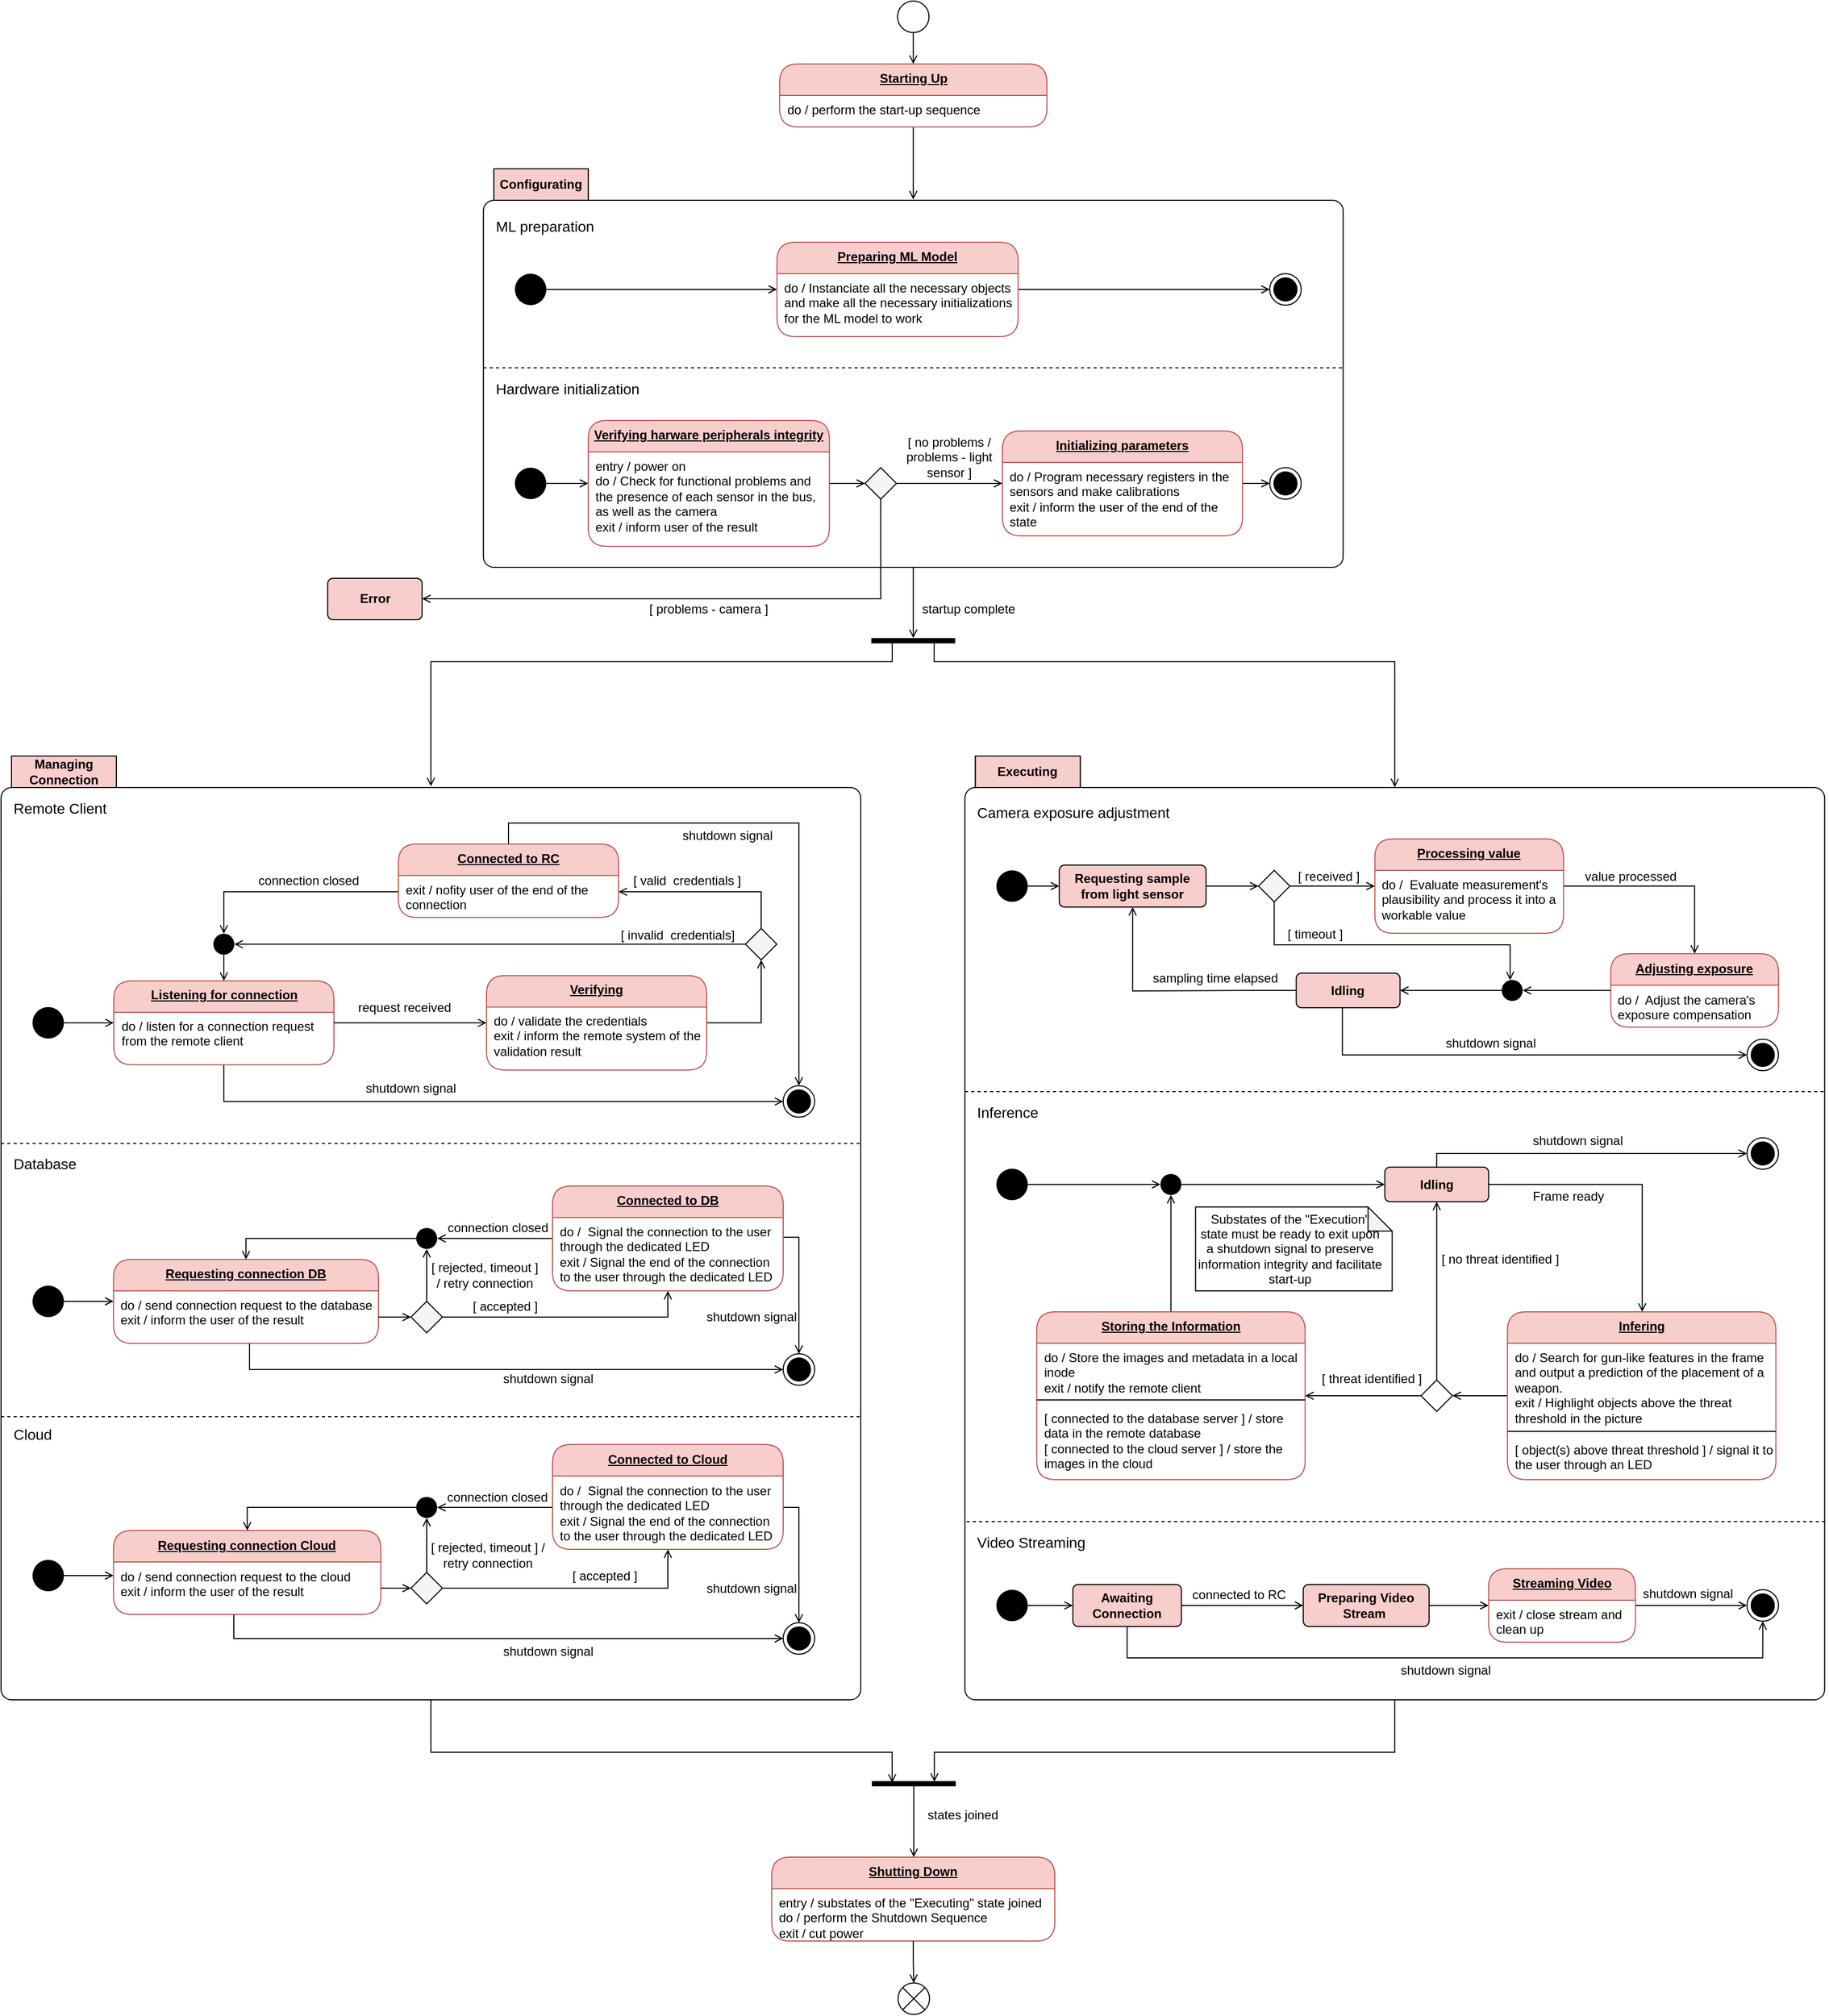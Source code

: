 <mxfile version="13.9.9" type="device" pages="2"><diagram name="Page-1" id="58cdce13-f638-feb5-8d6f-7d28b1aa9fa0"><mxGraphModel dx="5068" dy="2574" grid="1" gridSize="10" guides="1" tooltips="1" connect="1" arrows="1" fold="1" page="1" pageScale="1" pageWidth="1100" pageHeight="850" background="#ffffff" math="0" shadow="0"><root><mxCell id="0"/><mxCell id="1" parent="0"/><mxCell id="DucADYcGJqAcF8VRF9Ns-24" value="&lt;span style=&quot;font-weight: 700&quot;&gt;Configuration&lt;/span&gt;" style="shape=folder;align=center;verticalAlign=middle;fontStyle=0;tabWidth=100;tabHeight=30;tabPosition=left;html=1;boundedLbl=1;labelInHeader=1;rounded=1;absoluteArcSize=1;arcSize=10;" parent="1" vertex="1"><mxGeometry x="-229.92" y="150" width="820" height="380" as="geometry"/></mxCell><mxCell id="fV2IdBADCiUxupxXAajR-170" style="edgeStyle=orthogonalEdgeStyle;rounded=0;orthogonalLoop=1;jettySize=auto;html=1;endArrow=open;endFill=0;" edge="1" parent="1" source="DucADYcGJqAcF8VRF9Ns-26" target="fV2IdBADCiUxupxXAajR-7"><mxGeometry relative="1" as="geometry"/></mxCell><mxCell id="DucADYcGJqAcF8VRF9Ns-26" value="" style="ellipse;fillColor=#ffffff;strokeColor=#000000;align=left;" parent="1" vertex="1"><mxGeometry x="165.08" y="-10" width="30" height="30" as="geometry"/></mxCell><mxCell id="DucADYcGJqAcF8VRF9Ns-31" value="" style="ellipse;fillColor=#000000;strokeColor=none;align=left;" parent="1" vertex="1"><mxGeometry x="-199.92" y="435" width="30" height="30" as="geometry"/></mxCell><mxCell id="DucADYcGJqAcF8VRF9Ns-62" style="edgeStyle=orthogonalEdgeStyle;rounded=0;orthogonalLoop=1;jettySize=auto;html=1;startArrow=none;startFill=0;endArrow=open;endFill=0;" parent="1" source="DucADYcGJqAcF8VRF9Ns-34" target="DucADYcGJqAcF8VRF9Ns-65" edge="1"><mxGeometry relative="1" as="geometry"><mxPoint x="140.08" y="450" as="targetPoint"/></mxGeometry></mxCell><mxCell id="DucADYcGJqAcF8VRF9Ns-74" style="edgeStyle=orthogonalEdgeStyle;rounded=0;orthogonalLoop=1;jettySize=auto;html=1;entryX=1;entryY=0.5;entryDx=0;entryDy=0;startArrow=open;startFill=0;endArrow=none;endFill=0;" parent="1" source="DucADYcGJqAcF8VRF9Ns-34" target="DucADYcGJqAcF8VRF9Ns-31" edge="1"><mxGeometry relative="1" as="geometry"/></mxCell><mxCell id="DucADYcGJqAcF8VRF9Ns-34" value="Verifying harware peripherals integrity" style="swimlane;fontStyle=5;align=center;verticalAlign=top;childLayout=stackLayout;horizontal=1;startSize=30;horizontalStack=0;resizeParent=1;resizeParentMax=0;resizeLast=0;collapsible=0;marginBottom=0;html=1;rounded=1;absoluteArcSize=1;arcSize=35;whiteSpace=wrap;strokeColor=#b85450;fillColor=#f8cecc;" parent="1" vertex="1"><mxGeometry x="-129.92" y="390" width="230" height="120" as="geometry"/></mxCell><mxCell id="DucADYcGJqAcF8VRF9Ns-36" value="entry / power on&#10;do / Check for functional problems and the presence of each sensor in the bus, as well as the camera&#10;exit / inform user of the result" style="fillColor=none;strokeColor=none;align=left;verticalAlign=top;spacingLeft=5;whiteSpace=wrap;" parent="DucADYcGJqAcF8VRF9Ns-34" vertex="1"><mxGeometry y="30" width="230" height="90" as="geometry"/></mxCell><mxCell id="DucADYcGJqAcF8VRF9Ns-73" style="edgeStyle=orthogonalEdgeStyle;rounded=0;orthogonalLoop=1;jettySize=auto;html=1;entryX=0;entryY=0.5;entryDx=0;entryDy=0;startArrow=none;startFill=0;endArrow=open;endFill=0;" parent="1" source="DucADYcGJqAcF8VRF9Ns-57" target="DucADYcGJqAcF8VRF9Ns-72" edge="1"><mxGeometry relative="1" as="geometry"/></mxCell><mxCell id="DucADYcGJqAcF8VRF9Ns-57" value="Initializing parameters" style="swimlane;fontStyle=5;align=center;verticalAlign=top;childLayout=stackLayout;horizontal=1;startSize=30;horizontalStack=0;resizeParent=1;resizeParentMax=0;resizeLast=0;collapsible=0;marginBottom=0;html=1;rounded=1;absoluteArcSize=1;arcSize=35;whiteSpace=wrap;strokeColor=#b85450;fillColor=#f8cecc;" parent="1" vertex="1"><mxGeometry x="265.08" y="400" width="229" height="100" as="geometry"/></mxCell><mxCell id="DucADYcGJqAcF8VRF9Ns-58" value="do / Program necessary registers in the sensors and make calibrations&#10;exit / inform the user of the end of the state" style="fillColor=none;strokeColor=none;align=left;verticalAlign=top;spacingLeft=5;whiteSpace=wrap;" parent="DucADYcGJqAcF8VRF9Ns-57" vertex="1"><mxGeometry y="30" width="229" height="70" as="geometry"/></mxCell><mxCell id="DucADYcGJqAcF8VRF9Ns-63" value="[ no problems / problems - light sensor&amp;nbsp;]" style="text;html=1;strokeColor=none;fillColor=none;align=center;verticalAlign=middle;whiteSpace=wrap;rounded=0;" parent="1" vertex="1"><mxGeometry x="164.08" y="415" width="101" height="20" as="geometry"/></mxCell><mxCell id="DucADYcGJqAcF8VRF9Ns-66" style="edgeStyle=orthogonalEdgeStyle;rounded=0;orthogonalLoop=1;jettySize=auto;html=1;exitX=1;exitY=0.5;exitDx=0;exitDy=0;startArrow=none;startFill=0;endArrow=open;endFill=0;" parent="1" source="DucADYcGJqAcF8VRF9Ns-65" target="DucADYcGJqAcF8VRF9Ns-57" edge="1"><mxGeometry relative="1" as="geometry"><Array as="points"/></mxGeometry></mxCell><mxCell id="DucADYcGJqAcF8VRF9Ns-69" style="edgeStyle=orthogonalEdgeStyle;rounded=0;orthogonalLoop=1;jettySize=auto;html=1;exitX=0.5;exitY=1;exitDx=0;exitDy=0;startArrow=none;startFill=0;endArrow=open;endFill=0;" parent="1" source="DucADYcGJqAcF8VRF9Ns-65" target="DucADYcGJqAcF8VRF9Ns-154" edge="1"><mxGeometry relative="1" as="geometry"><mxPoint x="997.83" y="408" as="targetPoint"/><Array as="points"><mxPoint x="149" y="560"/></Array></mxGeometry></mxCell><mxCell id="DucADYcGJqAcF8VRF9Ns-65" value="" style="rhombus;fillColor=#f5f5f5;fontColor=#333333;" parent="1" vertex="1"><mxGeometry x="134.08" y="435" width="30" height="30" as="geometry"/></mxCell><mxCell id="DucADYcGJqAcF8VRF9Ns-70" value="[ problems - camera ]" style="text;html=1;strokeColor=none;fillColor=none;align=center;verticalAlign=middle;whiteSpace=wrap;rounded=0;" parent="1" vertex="1"><mxGeometry x="-79.92" y="560" width="130" height="20" as="geometry"/></mxCell><mxCell id="DucADYcGJqAcF8VRF9Ns-72" value="" style="ellipse;html=1;shape=endState;fillColor=#000000;strokeColor=#000000;align=left;" parent="1" vertex="1"><mxGeometry x="520.08" y="435" width="30" height="30" as="geometry"/></mxCell><mxCell id="DucADYcGJqAcF8VRF9Ns-78" value="startup complete" style="text;html=1;strokeColor=none;fillColor=none;align=center;verticalAlign=middle;whiteSpace=wrap;rounded=0;" parent="1" vertex="1"><mxGeometry x="180" y="560" width="106" height="20" as="geometry"/></mxCell><mxCell id="fV2IdBADCiUxupxXAajR-167" style="edgeStyle=orthogonalEdgeStyle;rounded=0;orthogonalLoop=1;jettySize=auto;html=1;endArrow=open;endFill=0;entryX=0.128;entryY=0.255;entryDx=0;entryDy=0;entryPerimeter=0;" edge="1" parent="1" source="DucADYcGJqAcF8VRF9Ns-80" target="fV2IdBADCiUxupxXAajR-166"><mxGeometry relative="1" as="geometry"><Array as="points"><mxPoint x="639" y="1660"/><mxPoint x="200" y="1660"/></Array></mxGeometry></mxCell><mxCell id="DucADYcGJqAcF8VRF9Ns-80" value="Execution" style="shape=folder;align=center;verticalAlign=middle;fontStyle=0;tabWidth=110;tabHeight=30;tabPosition=left;html=1;boundedLbl=1;labelInHeader=1;rounded=1;absoluteArcSize=1;arcSize=10;" parent="1" vertex="1"><mxGeometry x="229.33" y="710" width="820" height="900" as="geometry"/></mxCell><mxCell id="DucADYcGJqAcF8VRF9Ns-86" style="edgeStyle=orthogonalEdgeStyle;rounded=0;orthogonalLoop=1;jettySize=auto;html=1;startArrow=none;startFill=0;endArrow=open;endFill=0;entryX=0;entryY=0.5;entryDx=0;entryDy=0;" parent="1" source="DucADYcGJqAcF8VRF9Ns-85" target="DucADYcGJqAcF8VRF9Ns-94" edge="1"><mxGeometry relative="1" as="geometry"><mxPoint x="349.33" y="834" as="targetPoint"/><Array as="points"><mxPoint x="299.33" y="834"/><mxPoint x="299.33" y="834"/></Array></mxGeometry></mxCell><mxCell id="DucADYcGJqAcF8VRF9Ns-85" value="" style="ellipse;fillColor=#000000;strokeColor=none;align=left;" parent="1" vertex="1"><mxGeometry x="259.33" y="819" width="30" height="30" as="geometry"/></mxCell><mxCell id="DucADYcGJqAcF8VRF9Ns-96" style="edgeStyle=orthogonalEdgeStyle;rounded=0;orthogonalLoop=1;jettySize=auto;html=1;entryX=0;entryY=0.5;entryDx=0;entryDy=0;startArrow=none;startFill=0;endArrow=open;endFill=0;" parent="1" source="DucADYcGJqAcF8VRF9Ns-94" target="DucADYcGJqAcF8VRF9Ns-95" edge="1"><mxGeometry relative="1" as="geometry"/></mxCell><mxCell id="DucADYcGJqAcF8VRF9Ns-94" value="&lt;span&gt;Requesting sample from light sensor&lt;/span&gt;" style="html=1;align=center;verticalAlign=middle;rounded=1;absoluteArcSize=1;arcSize=10;dashed=0;whiteSpace=wrap;fillColor=#f8cecc;fontStyle=1;" parent="1" vertex="1"><mxGeometry x="319.33" y="814" width="140" height="40" as="geometry"/></mxCell><mxCell id="DucADYcGJqAcF8VRF9Ns-100" style="edgeStyle=orthogonalEdgeStyle;rounded=0;orthogonalLoop=1;jettySize=auto;html=1;exitX=1;exitY=0.5;exitDx=0;exitDy=0;startArrow=none;startFill=0;endArrow=open;endFill=0;" parent="1" source="DucADYcGJqAcF8VRF9Ns-95" target="DucADYcGJqAcF8VRF9Ns-102" edge="1"><mxGeometry relative="1" as="geometry"><mxPoint x="609.33" y="834" as="targetPoint"/></mxGeometry></mxCell><mxCell id="fV2IdBADCiUxupxXAajR-5" style="edgeStyle=orthogonalEdgeStyle;rounded=0;orthogonalLoop=1;jettySize=auto;html=1;endArrow=open;endFill=0;" edge="1" parent="1" source="DucADYcGJqAcF8VRF9Ns-95" target="fV2IdBADCiUxupxXAajR-3"><mxGeometry relative="1" as="geometry"><Array as="points"><mxPoint x="524.33" y="890"/><mxPoint x="749.33" y="890"/></Array></mxGeometry></mxCell><mxCell id="DucADYcGJqAcF8VRF9Ns-95" value="" style="rhombus;align=left;fillColor=#f5f5f5;fontColor=#333333;" parent="1" vertex="1"><mxGeometry x="509.33" y="819" width="30" height="30" as="geometry"/></mxCell><mxCell id="DucADYcGJqAcF8VRF9Ns-98" value="[ timeout ]" style="text;html=1;strokeColor=none;fillColor=none;align=center;verticalAlign=middle;whiteSpace=wrap;rounded=0;" parent="1" vertex="1"><mxGeometry x="529.33" y="870" width="68.5" height="20" as="geometry"/></mxCell><mxCell id="DucADYcGJqAcF8VRF9Ns-101" value="[ received ]" style="text;html=1;strokeColor=none;fillColor=none;align=center;verticalAlign=middle;whiteSpace=wrap;rounded=0;" parent="1" vertex="1"><mxGeometry x="545.33" y="814.5" width="63" height="20" as="geometry"/></mxCell><mxCell id="mXYx6gCEeJwD251SfYrL-19" style="edgeStyle=orthogonalEdgeStyle;rounded=0;orthogonalLoop=1;jettySize=auto;html=1;endArrow=open;endFill=0;" parent="1" source="DucADYcGJqAcF8VRF9Ns-102" target="DucADYcGJqAcF8VRF9Ns-157" edge="1"><mxGeometry relative="1" as="geometry"><Array as="points"/><mxPoint x="915.33" y="834" as="targetPoint"/></mxGeometry></mxCell><mxCell id="DucADYcGJqAcF8VRF9Ns-102" value="Processing value" style="swimlane;fontStyle=5;align=center;verticalAlign=top;childLayout=stackLayout;horizontal=1;startSize=30;horizontalStack=0;resizeParent=1;resizeParentMax=0;resizeLast=0;collapsible=0;marginBottom=0;html=1;rounded=1;absoluteArcSize=1;arcSize=35;whiteSpace=wrap;strokeColor=#b85450;fillColor=#f8cecc;" parent="1" vertex="1"><mxGeometry x="620.33" y="789" width="180" height="90" as="geometry"/></mxCell><mxCell id="DucADYcGJqAcF8VRF9Ns-103" value="do /  Evaluate measurement's plausibility and process it into a workable value" style="fillColor=none;strokeColor=none;align=left;verticalAlign=top;spacingLeft=5;whiteSpace=wrap;" parent="DucADYcGJqAcF8VRF9Ns-102" vertex="1"><mxGeometry y="30" width="180" height="60" as="geometry"/></mxCell><mxCell id="DucADYcGJqAcF8VRF9Ns-113" style="edgeStyle=orthogonalEdgeStyle;rounded=0;orthogonalLoop=1;jettySize=auto;html=1;entryX=0.5;entryY=1;entryDx=0;entryDy=0;startArrow=none;startFill=0;endArrow=open;endFill=0;exitX=0;exitY=0.5;exitDx=0;exitDy=0;" parent="1" source="DucADYcGJqAcF8VRF9Ns-108" target="DucADYcGJqAcF8VRF9Ns-94" edge="1"><mxGeometry relative="1" as="geometry"><Array as="points"><mxPoint x="500.33" y="934"/><mxPoint x="389.33" y="934"/></Array></mxGeometry></mxCell><mxCell id="DmFrZ-7UMDf8c-4upSN6-41" style="edgeStyle=orthogonalEdgeStyle;rounded=0;orthogonalLoop=1;jettySize=auto;html=1;exitX=0.5;exitY=1;exitDx=0;exitDy=0;endArrow=open;endFill=0;" parent="1" source="DucADYcGJqAcF8VRF9Ns-108" target="DmFrZ-7UMDf8c-4upSN6-40" edge="1"><mxGeometry relative="1" as="geometry"><Array as="points"><mxPoint x="589.33" y="995"/></Array></mxGeometry></mxCell><mxCell id="DucADYcGJqAcF8VRF9Ns-108" value="&lt;span&gt;Idling&lt;/span&gt;" style="html=1;align=center;verticalAlign=middle;rounded=1;absoluteArcSize=1;arcSize=10;dashed=0;whiteSpace=wrap;fillColor=#f8cecc;fontStyle=1;" parent="1" vertex="1"><mxGeometry x="545.33" y="917" width="99" height="33" as="geometry"/></mxCell><mxCell id="DucADYcGJqAcF8VRF9Ns-114" value="sampling time elapsed&amp;nbsp;" style="text;html=1;strokeColor=none;fillColor=none;align=center;verticalAlign=middle;whiteSpace=wrap;rounded=0;" parent="1" vertex="1"><mxGeometry x="395.33" y="910" width="150" height="23" as="geometry"/></mxCell><mxCell id="DucADYcGJqAcF8VRF9Ns-124" value="" style="endArrow=none;dashed=1;html=1;" parent="1" edge="1"><mxGeometry width="50" height="50" relative="1" as="geometry"><mxPoint x="229.33" y="1030" as="sourcePoint"/><mxPoint x="1049.33" y="1030" as="targetPoint"/></mxGeometry></mxCell><mxCell id="DmFrZ-7UMDf8c-4upSN6-38" style="edgeStyle=orthogonalEdgeStyle;rounded=0;orthogonalLoop=1;jettySize=auto;html=1;endArrow=open;endFill=0;" parent="1" source="DucADYcGJqAcF8VRF9Ns-126" target="DmFrZ-7UMDf8c-4upSN6-36" edge="1"><mxGeometry relative="1" as="geometry"/></mxCell><mxCell id="DucADYcGJqAcF8VRF9Ns-126" value="" style="ellipse;fillColor=#000000;strokeColor=none;align=left;" parent="1" vertex="1"><mxGeometry x="259.33" y="1103.5" width="30" height="30" as="geometry"/></mxCell><mxCell id="DucADYcGJqAcF8VRF9Ns-141" style="edgeStyle=orthogonalEdgeStyle;rounded=0;orthogonalLoop=1;jettySize=auto;html=1;startArrow=none;startFill=0;endArrow=open;endFill=0;" parent="1" source="mXYx6gCEeJwD251SfYrL-42" target="mXYx6gCEeJwD251SfYrL-59" edge="1"><mxGeometry relative="1" as="geometry"><mxPoint x="691.33" y="1097" as="sourcePoint"/><mxPoint x="677.33" y="1097" as="targetPoint"/><Array as="points"><mxPoint x="875.33" y="1118"/></Array></mxGeometry></mxCell><mxCell id="DucADYcGJqAcF8VRF9Ns-142" value="Frame ready" style="text;html=1;strokeColor=none;fillColor=none;align=center;verticalAlign=middle;whiteSpace=wrap;rounded=0;" parent="1" vertex="1"><mxGeometry x="739.33" y="1120" width="132" height="20" as="geometry"/></mxCell><mxCell id="DucADYcGJqAcF8VRF9Ns-154" value="&lt;span&gt;Error&lt;br&gt;&lt;/span&gt;" style="html=1;align=center;verticalAlign=middle;rounded=1;absoluteArcSize=1;arcSize=10;dashed=0;whiteSpace=wrap;fillColor=#f8cecc;fontStyle=1;" parent="1" vertex="1"><mxGeometry x="-378.42" y="540.5" width="90" height="39.5" as="geometry"/></mxCell><mxCell id="y1EkUKJv1nsZzIBOfivF-90" style="edgeStyle=orthogonalEdgeStyle;rounded=0;orthogonalLoop=1;jettySize=auto;html=1;endArrow=open;endFill=0;fontSize=26;" parent="1" source="fV2IdBADCiUxupxXAajR-3" target="DucADYcGJqAcF8VRF9Ns-108" edge="1"><mxGeometry relative="1" as="geometry"/></mxCell><mxCell id="DucADYcGJqAcF8VRF9Ns-157" value="Adjusting exposure" style="swimlane;fontStyle=5;align=center;verticalAlign=top;childLayout=stackLayout;horizontal=1;startSize=30;horizontalStack=0;resizeParent=1;resizeParentMax=0;resizeLast=0;collapsible=0;marginBottom=0;html=1;rounded=1;absoluteArcSize=1;arcSize=35;whiteSpace=wrap;strokeColor=#b85450;fillColor=#f8cecc;" parent="1" vertex="1"><mxGeometry x="845.33" y="898.5" width="160" height="70" as="geometry"/></mxCell><mxCell id="DucADYcGJqAcF8VRF9Ns-158" value="do /  Adjust the camera's exposure compensation" style="fillColor=none;strokeColor=none;align=left;verticalAlign=top;spacingLeft=5;whiteSpace=wrap;" parent="DucADYcGJqAcF8VRF9Ns-157" vertex="1"><mxGeometry y="30" width="160" height="40" as="geometry"/></mxCell><mxCell id="DucADYcGJqAcF8VRF9Ns-166" value="Executing" style="rounded=0;whiteSpace=wrap;html=1;align=center;fillColor=#f8cecc;fontStyle=1;" parent="1" vertex="1"><mxGeometry x="239.33" y="710" width="100" height="30" as="geometry"/></mxCell><mxCell id="DucADYcGJqAcF8VRF9Ns-167" value="Configurating" style="rounded=0;whiteSpace=wrap;html=1;align=center;fillColor=#f8cecc;fontStyle=1;" parent="1" vertex="1"><mxGeometry x="-219.92" y="150" width="90" height="30" as="geometry"/></mxCell><mxCell id="mXYx6gCEeJwD251SfYrL-16" value="value processed" style="text;html=1;strokeColor=none;fillColor=none;align=center;verticalAlign=middle;whiteSpace=wrap;rounded=0;" parent="1" vertex="1"><mxGeometry x="818.33" y="814.5" width="93" height="20" as="geometry"/></mxCell><mxCell id="DmFrZ-7UMDf8c-4upSN6-47" style="edgeStyle=orthogonalEdgeStyle;rounded=0;orthogonalLoop=1;jettySize=auto;html=1;endArrow=open;endFill=0;" parent="1" source="mXYx6gCEeJwD251SfYrL-42" target="DmFrZ-7UMDf8c-4upSN6-46" edge="1"><mxGeometry relative="1" as="geometry"><Array as="points"><mxPoint x="679.33" y="1089"/></Array></mxGeometry></mxCell><mxCell id="mXYx6gCEeJwD251SfYrL-42" value="&lt;span&gt;Idling&lt;/span&gt;" style="html=1;align=center;verticalAlign=middle;rounded=1;absoluteArcSize=1;arcSize=10;dashed=0;whiteSpace=wrap;fillColor=#f8cecc;fontStyle=1;" parent="1" vertex="1"><mxGeometry x="629.83" y="1102" width="99" height="33" as="geometry"/></mxCell><mxCell id="y1EkUKJv1nsZzIBOfivF-97" style="edgeStyle=orthogonalEdgeStyle;rounded=0;orthogonalLoop=1;jettySize=auto;html=1;endArrow=open;endFill=0;fontSize=26;" parent="1" source="mXYx6gCEeJwD251SfYrL-59" target="y1EkUKJv1nsZzIBOfivF-94" edge="1"><mxGeometry relative="1" as="geometry"><mxPoint x="877.33" y="1250" as="targetPoint"/></mxGeometry></mxCell><mxCell id="mXYx6gCEeJwD251SfYrL-59" value="Infering" style="swimlane;fontStyle=5;align=center;verticalAlign=top;childLayout=stackLayout;horizontal=1;startSize=30;horizontalStack=0;resizeParent=1;resizeParentMax=0;resizeLast=0;collapsible=0;marginBottom=0;html=1;rounded=1;absoluteArcSize=1;arcSize=35;whiteSpace=wrap;strokeColor=#b85450;fillColor=#f8cecc;" parent="1" vertex="1"><mxGeometry x="746.83" y="1240" width="256" height="160" as="geometry"/></mxCell><mxCell id="mXYx6gCEeJwD251SfYrL-60" value="do / Search for gun-like features in the frame and output a prediction of the placement of a weapon.&#10;exit / Highlight objects above the threat threshold in the picture" style="fillColor=none;strokeColor=none;align=left;verticalAlign=top;spacingLeft=5;whiteSpace=wrap;" parent="mXYx6gCEeJwD251SfYrL-59" vertex="1"><mxGeometry y="30" width="256" height="80" as="geometry"/></mxCell><mxCell id="mXYx6gCEeJwD251SfYrL-61" value="" style="line;strokeWidth=1;fillColor=none;align=left;verticalAlign=middle;spacingTop=-1;spacingLeft=3;spacingRight=3;rotatable=0;labelPosition=right;points=[];portConstraint=eastwest;" parent="mXYx6gCEeJwD251SfYrL-59" vertex="1"><mxGeometry y="110" width="256" height="8" as="geometry"/></mxCell><mxCell id="mXYx6gCEeJwD251SfYrL-62" value="[ object(s) above threat threshold ] / signal it to the user through an LED" style="text;html=1;strokeColor=none;fillColor=none;align=left;verticalAlign=top;whiteSpace=wrap;rounded=0;spacingLeft=5;" parent="mXYx6gCEeJwD251SfYrL-59" vertex="1"><mxGeometry y="118" width="256" height="42" as="geometry"/></mxCell><mxCell id="mXYx6gCEeJwD251SfYrL-88" style="edgeStyle=orthogonalEdgeStyle;rounded=0;orthogonalLoop=1;jettySize=auto;html=1;endArrow=open;endFill=0;" parent="1" source="mXYx6gCEeJwD251SfYrL-81" target="mXYx6gCEeJwD251SfYrL-87" edge="1"><mxGeometry relative="1" as="geometry"/></mxCell><mxCell id="mXYx6gCEeJwD251SfYrL-81" value="Preparing ML Model" style="swimlane;fontStyle=5;align=center;verticalAlign=top;childLayout=stackLayout;horizontal=1;startSize=30;horizontalStack=0;resizeParent=1;resizeParentMax=0;resizeLast=0;collapsible=0;marginBottom=0;html=1;rounded=1;absoluteArcSize=1;arcSize=35;whiteSpace=wrap;strokeColor=#b85450;fillColor=#f8cecc;" parent="1" vertex="1"><mxGeometry x="50.08" y="220" width="230" height="90" as="geometry"/></mxCell><mxCell id="mXYx6gCEeJwD251SfYrL-82" value="do / Instanciate all the necessary objects and make all the necessary initializations for the ML model to work" style="fillColor=none;strokeColor=none;align=left;verticalAlign=top;spacingLeft=5;whiteSpace=wrap;" parent="mXYx6gCEeJwD251SfYrL-81" vertex="1"><mxGeometry y="30" width="230" height="60" as="geometry"/></mxCell><mxCell id="mXYx6gCEeJwD251SfYrL-83" value="" style="endArrow=none;dashed=1;html=1;" parent="1" edge="1"><mxGeometry width="50" height="50" relative="1" as="geometry"><mxPoint x="-229.92" y="339.71" as="sourcePoint"/><mxPoint x="590.08" y="339.71" as="targetPoint"/></mxGeometry></mxCell><mxCell id="mXYx6gCEeJwD251SfYrL-86" style="edgeStyle=orthogonalEdgeStyle;rounded=0;orthogonalLoop=1;jettySize=auto;html=1;endArrow=open;endFill=0;" parent="1" source="mXYx6gCEeJwD251SfYrL-85" target="mXYx6gCEeJwD251SfYrL-81" edge="1"><mxGeometry relative="1" as="geometry"/></mxCell><mxCell id="mXYx6gCEeJwD251SfYrL-85" value="" style="ellipse;fillColor=#000000;strokeColor=none;align=left;" parent="1" vertex="1"><mxGeometry x="-199.92" y="250" width="30" height="30" as="geometry"/></mxCell><mxCell id="mXYx6gCEeJwD251SfYrL-87" value="" style="ellipse;html=1;shape=endState;fillColor=#000000;strokeColor=#000000;align=left;" parent="1" vertex="1"><mxGeometry x="520.08" y="250" width="30" height="30" as="geometry"/></mxCell><mxCell id="mXYx6gCEeJwD251SfYrL-89" value="Camera exposure adjustment" style="text;html=1;strokeColor=none;fillColor=none;align=left;verticalAlign=middle;whiteSpace=wrap;rounded=0;fontSize=14;" parent="1" vertex="1"><mxGeometry x="239.33" y="754" width="190" height="20" as="geometry"/></mxCell><mxCell id="mXYx6gCEeJwD251SfYrL-91" value="Inference" style="text;html=1;strokeColor=none;fillColor=none;align=left;verticalAlign=middle;whiteSpace=wrap;rounded=0;fontSize=14;" parent="1" vertex="1"><mxGeometry x="239.33" y="1040" width="170" height="20" as="geometry"/></mxCell><mxCell id="mXYx6gCEeJwD251SfYrL-101" value="Hardware initialization" style="text;html=1;strokeColor=none;fillColor=none;align=left;verticalAlign=middle;whiteSpace=wrap;rounded=0;fontSize=14;" parent="1" vertex="1"><mxGeometry x="-219.92" y="350" width="170" height="20" as="geometry"/></mxCell><mxCell id="-PKp7zGhGUASxDvbeUwi-1" value="ML preparation" style="text;html=1;strokeColor=none;fillColor=none;align=left;verticalAlign=middle;whiteSpace=wrap;rounded=0;fontSize=14;" parent="1" vertex="1"><mxGeometry x="-219.92" y="195" width="170" height="20" as="geometry"/></mxCell><mxCell id="DmFrZ-7UMDf8c-4upSN6-2" style="edgeStyle=orthogonalEdgeStyle;rounded=0;orthogonalLoop=1;jettySize=auto;html=1;entryX=0.5;entryY=1;entryDx=0;entryDy=0;endArrow=open;endFill=0;" parent="1" source="y1EkUKJv1nsZzIBOfivF-94" target="mXYx6gCEeJwD251SfYrL-42" edge="1"><mxGeometry relative="1" as="geometry"/></mxCell><mxCell id="DmFrZ-7UMDf8c-4upSN6-3" style="edgeStyle=orthogonalEdgeStyle;rounded=0;orthogonalLoop=1;jettySize=auto;html=1;endArrow=open;endFill=0;" parent="1" source="y1EkUKJv1nsZzIBOfivF-94" target="DmFrZ-7UMDf8c-4upSN6-27" edge="1"><mxGeometry relative="1" as="geometry"><mxPoint x="1129.33" y="1350" as="targetPoint"/></mxGeometry></mxCell><mxCell id="y1EkUKJv1nsZzIBOfivF-94" value="" style="rhombus;align=left;" parent="1" vertex="1"><mxGeometry x="664.33" y="1305" width="30" height="30" as="geometry"/></mxCell><mxCell id="DmFrZ-7UMDf8c-4upSN6-4" value="[ threat identified ]" style="text;html=1;strokeColor=none;fillColor=none;align=center;verticalAlign=middle;whiteSpace=wrap;rounded=0;" parent="1" vertex="1"><mxGeometry x="561.58" y="1294" width="110.5" height="20" as="geometry"/></mxCell><mxCell id="DmFrZ-7UMDf8c-4upSN6-5" value="[ no threat identified ]" style="text;html=1;strokeColor=none;fillColor=none;align=center;verticalAlign=middle;whiteSpace=wrap;rounded=0;" parent="1" vertex="1"><mxGeometry x="680.33" y="1180" width="120" height="20" as="geometry"/></mxCell><mxCell id="DmFrZ-7UMDf8c-4upSN6-37" style="edgeStyle=orthogonalEdgeStyle;rounded=0;orthogonalLoop=1;jettySize=auto;html=1;entryX=0.5;entryY=1;entryDx=0;entryDy=0;endArrow=open;endFill=0;" parent="1" source="DmFrZ-7UMDf8c-4upSN6-27" target="DmFrZ-7UMDf8c-4upSN6-36" edge="1"><mxGeometry relative="1" as="geometry"/></mxCell><mxCell id="DmFrZ-7UMDf8c-4upSN6-27" value="Storing the Information" style="swimlane;fontStyle=5;align=center;verticalAlign=top;childLayout=stackLayout;horizontal=1;startSize=30;horizontalStack=0;resizeParent=1;resizeParentMax=0;resizeLast=0;collapsible=0;marginBottom=0;html=1;rounded=1;absoluteArcSize=1;arcSize=35;whiteSpace=wrap;strokeColor=#b85450;fillColor=#f8cecc;" parent="1" vertex="1"><mxGeometry x="297.83" y="1240" width="256" height="160" as="geometry"/></mxCell><mxCell id="DmFrZ-7UMDf8c-4upSN6-28" value="do / Store the images and metadata in a local inode&#10;exit / notify the remote client" style="fillColor=none;strokeColor=none;align=left;verticalAlign=top;spacingLeft=5;whiteSpace=wrap;" parent="DmFrZ-7UMDf8c-4upSN6-27" vertex="1"><mxGeometry y="30" width="256" height="50" as="geometry"/></mxCell><mxCell id="DmFrZ-7UMDf8c-4upSN6-29" value="" style="line;strokeWidth=1;fillColor=none;align=left;verticalAlign=middle;spacingTop=-1;spacingLeft=3;spacingRight=3;rotatable=0;labelPosition=right;points=[];portConstraint=eastwest;" parent="DmFrZ-7UMDf8c-4upSN6-27" vertex="1"><mxGeometry y="80" width="256" height="8" as="geometry"/></mxCell><mxCell id="DmFrZ-7UMDf8c-4upSN6-30" value="[ connected to the database server ] / store data in the remote database&lt;br&gt;[ connected to the cloud server ] / store the images in the cloud" style="text;html=1;strokeColor=none;fillColor=none;align=left;verticalAlign=top;whiteSpace=wrap;rounded=0;spacingLeft=5;" parent="DmFrZ-7UMDf8c-4upSN6-27" vertex="1"><mxGeometry y="88" width="256" height="72" as="geometry"/></mxCell><mxCell id="DmFrZ-7UMDf8c-4upSN6-39" style="edgeStyle=orthogonalEdgeStyle;rounded=0;orthogonalLoop=1;jettySize=auto;html=1;endArrow=open;endFill=0;" parent="1" source="DmFrZ-7UMDf8c-4upSN6-36" target="mXYx6gCEeJwD251SfYrL-42" edge="1"><mxGeometry relative="1" as="geometry"/></mxCell><mxCell id="DmFrZ-7UMDf8c-4upSN6-36" value="" style="ellipse;fillColor=#000000;strokeColor=none;align=left;" parent="1" vertex="1"><mxGeometry x="415.83" y="1108.5" width="20" height="20" as="geometry"/></mxCell><mxCell id="DmFrZ-7UMDf8c-4upSN6-40" value="" style="ellipse;html=1;shape=endState;fillColor=#000000;strokeColor=#000000;align=left;" parent="1" vertex="1"><mxGeometry x="975.33" y="980" width="30" height="30" as="geometry"/></mxCell><mxCell id="DmFrZ-7UMDf8c-4upSN6-42" value="shutdown signal" style="text;html=1;strokeColor=none;fillColor=none;align=center;verticalAlign=middle;whiteSpace=wrap;rounded=0;" parent="1" vertex="1"><mxGeometry x="656.33" y="972" width="150" height="23" as="geometry"/></mxCell><mxCell id="DmFrZ-7UMDf8c-4upSN6-45" value="Substates of the &quot;Execution&quot; state must be ready to exit upon a shutdown signal to preserve information integrity and facilitate start-up" style="shape=note;whiteSpace=wrap;html=1;backgroundOutline=1;darkOpacity=0.05;spacingRight=7;size=23;" parent="1" vertex="1"><mxGeometry x="449.33" y="1140" width="187.5" height="80" as="geometry"/></mxCell><mxCell id="DmFrZ-7UMDf8c-4upSN6-46" value="" style="ellipse;html=1;shape=endState;fillColor=#000000;strokeColor=#000000;align=left;" parent="1" vertex="1"><mxGeometry x="975.33" y="1074" width="30" height="30" as="geometry"/></mxCell><mxCell id="DmFrZ-7UMDf8c-4upSN6-48" value="shutdown signal" style="text;html=1;strokeColor=none;fillColor=none;align=center;verticalAlign=middle;whiteSpace=wrap;rounded=0;" parent="1" vertex="1"><mxGeometry x="739.33" y="1065" width="150" height="23" as="geometry"/></mxCell><mxCell id="gvw09XMnTngjyBkT1reT-10" style="edgeStyle=orthogonalEdgeStyle;rounded=0;orthogonalLoop=1;jettySize=auto;html=1;endArrow=open;endFill=0;" parent="1" source="gvw09XMnTngjyBkT1reT-33" target="gvw09XMnTngjyBkT1reT-9" edge="1"><mxGeometry relative="1" as="geometry"><mxPoint x="857.33" y="1520" as="sourcePoint"/></mxGeometry></mxCell><mxCell id="gvw09XMnTngjyBkT1reT-32" style="edgeStyle=orthogonalEdgeStyle;rounded=0;orthogonalLoop=1;jettySize=auto;html=1;endArrow=open;endFill=0;" parent="1" source="gvw09XMnTngjyBkT1reT-6" target="gvw09XMnTngjyBkT1reT-27" edge="1"><mxGeometry relative="1" as="geometry"/></mxCell><mxCell id="gvw09XMnTngjyBkT1reT-6" value="" style="ellipse;fillColor=#000000;strokeColor=none;align=left;" parent="1" vertex="1"><mxGeometry x="259.33" y="1505" width="30" height="30" as="geometry"/></mxCell><mxCell id="gvw09XMnTngjyBkT1reT-9" value="" style="ellipse;html=1;shape=endState;fillColor=#000000;strokeColor=#000000;align=left;" parent="1" vertex="1"><mxGeometry x="975.33" y="1505" width="30" height="30" as="geometry"/></mxCell><mxCell id="gvw09XMnTngjyBkT1reT-11" value="" style="endArrow=none;dashed=1;html=1;" parent="1" edge="1"><mxGeometry width="50" height="50" relative="1" as="geometry"><mxPoint x="230.83" y="1440" as="sourcePoint"/><mxPoint x="1050.83" y="1440" as="targetPoint"/></mxGeometry></mxCell><mxCell id="gvw09XMnTngjyBkT1reT-12" value="Video Streaming" style="text;html=1;strokeColor=none;fillColor=none;align=left;verticalAlign=middle;whiteSpace=wrap;rounded=0;fontSize=14;" parent="1" vertex="1"><mxGeometry x="239.33" y="1450" width="170" height="20" as="geometry"/></mxCell><mxCell id="gvw09XMnTngjyBkT1reT-19" style="edgeStyle=orthogonalEdgeStyle;rounded=0;orthogonalLoop=1;jettySize=auto;html=1;endArrow=open;endFill=0;" parent="1" source="gvw09XMnTngjyBkT1reT-14" target="gvw09XMnTngjyBkT1reT-33" edge="1"><mxGeometry relative="1" as="geometry"><mxPoint x="737.33" y="1520" as="targetPoint"/></mxGeometry></mxCell><mxCell id="gvw09XMnTngjyBkT1reT-14" value="&lt;span&gt;Preparing Video Stream&amp;nbsp;&lt;/span&gt;" style="html=1;align=center;verticalAlign=middle;rounded=1;absoluteArcSize=1;arcSize=10;dashed=0;whiteSpace=wrap;fillColor=#f8cecc;fontStyle=1;" parent="1" vertex="1"><mxGeometry x="552.08" y="1500" width="120" height="40" as="geometry"/></mxCell><mxCell id="gvw09XMnTngjyBkT1reT-17" value="&lt;span style=&quot;font-family: &amp;#34;helvetica&amp;#34;&quot;&gt;connected to RC&lt;/span&gt;" style="text;html=1;strokeColor=none;fillColor=none;align=center;verticalAlign=middle;whiteSpace=wrap;rounded=0;" parent="1" vertex="1"><mxGeometry x="440.83" y="1500" width="100" height="20" as="geometry"/></mxCell><mxCell id="gvw09XMnTngjyBkT1reT-28" style="edgeStyle=orthogonalEdgeStyle;rounded=0;orthogonalLoop=1;jettySize=auto;html=1;endArrow=open;endFill=0;" parent="1" source="gvw09XMnTngjyBkT1reT-27" target="gvw09XMnTngjyBkT1reT-14" edge="1"><mxGeometry relative="1" as="geometry"/></mxCell><mxCell id="gvw09XMnTngjyBkT1reT-30" style="edgeStyle=orthogonalEdgeStyle;rounded=0;orthogonalLoop=1;jettySize=auto;html=1;entryX=0.5;entryY=1;entryDx=0;entryDy=0;endArrow=open;endFill=0;" parent="1" source="gvw09XMnTngjyBkT1reT-27" target="gvw09XMnTngjyBkT1reT-9" edge="1"><mxGeometry relative="1" as="geometry"><Array as="points"><mxPoint x="384.33" y="1570"/><mxPoint x="990.33" y="1570"/></Array></mxGeometry></mxCell><mxCell id="gvw09XMnTngjyBkT1reT-27" value="&lt;span&gt;Awaiting Connection&lt;/span&gt;" style="html=1;align=center;verticalAlign=middle;rounded=1;absoluteArcSize=1;arcSize=10;dashed=0;whiteSpace=wrap;fillColor=#f8cecc;fontStyle=1;" parent="1" vertex="1"><mxGeometry x="332.33" y="1500" width="103.5" height="40" as="geometry"/></mxCell><mxCell id="gvw09XMnTngjyBkT1reT-29" value="shutdown signal" style="text;html=1;strokeColor=none;fillColor=none;align=center;verticalAlign=middle;whiteSpace=wrap;rounded=0;" parent="1" vertex="1"><mxGeometry x="639.83" y="1570" width="95.5" height="23" as="geometry"/></mxCell><mxCell id="gvw09XMnTngjyBkT1reT-31" value="shutdown signal" style="text;html=1;strokeColor=none;fillColor=none;align=center;verticalAlign=middle;whiteSpace=wrap;rounded=0;" parent="1" vertex="1"><mxGeometry x="871.33" y="1497" width="95.5" height="23" as="geometry"/></mxCell><mxCell id="gvw09XMnTngjyBkT1reT-33" value="Streaming Video" style="swimlane;fontStyle=5;align=center;verticalAlign=top;childLayout=stackLayout;horizontal=1;startSize=30;horizontalStack=0;resizeParent=1;resizeParentMax=0;resizeLast=0;collapsible=0;marginBottom=0;html=1;rounded=1;absoluteArcSize=1;arcSize=35;whiteSpace=wrap;strokeColor=#b85450;fillColor=#f8cecc;" parent="1" vertex="1"><mxGeometry x="728.83" y="1485" width="140" height="70" as="geometry"/></mxCell><mxCell id="gvw09XMnTngjyBkT1reT-34" value="exit / close stream and clean up" style="fillColor=none;strokeColor=none;align=left;verticalAlign=top;spacingLeft=5;whiteSpace=wrap;" parent="gvw09XMnTngjyBkT1reT-33" vertex="1"><mxGeometry y="30" width="140" height="40" as="geometry"/></mxCell><mxCell id="gvw09XMnTngjyBkT1reT-65" value="states joined" style="text;html=1;strokeColor=none;fillColor=none;align=center;verticalAlign=middle;whiteSpace=wrap;rounded=0;" parent="1" vertex="1"><mxGeometry x="183.08" y="1710.0" width="88.5" height="20" as="geometry"/></mxCell><mxCell id="gvw09XMnTngjyBkT1reT-66" style="edgeStyle=orthogonalEdgeStyle;rounded=0;orthogonalLoop=1;jettySize=auto;html=1;startArrow=none;startFill=0;endArrow=open;endFill=0;" parent="1" target="gvw09XMnTngjyBkT1reT-74" edge="1" source="fV2IdBADCiUxupxXAajR-166"><mxGeometry relative="1" as="geometry"><mxPoint x="-119.12" y="1780.4" as="targetPoint"/><mxPoint x="-119.12" y="1720" as="sourcePoint"/><Array as="points"><mxPoint x="181" y="1760"/><mxPoint x="181" y="1760"/></Array></mxGeometry></mxCell><mxCell id="gvw09XMnTngjyBkT1reT-74" value="Shutting Down" style="swimlane;fontStyle=5;align=center;verticalAlign=top;childLayout=stackLayout;horizontal=1;startSize=30;horizontalStack=0;resizeParent=1;resizeParentMax=0;resizeLast=0;collapsible=0;marginBottom=0;html=1;rounded=1;absoluteArcSize=1;arcSize=35;whiteSpace=wrap;strokeColor=#b85450;fillColor=#f8cecc;" parent="1" vertex="1"><mxGeometry x="45.08" y="1760" width="270" height="80" as="geometry"/></mxCell><mxCell id="gvw09XMnTngjyBkT1reT-75" value="entry / substates of the &quot;Executing&quot; state joined&#10;do / perform the Shutdown Sequence&#10;exit / cut power" style="fillColor=none;strokeColor=none;align=left;verticalAlign=top;spacingLeft=5;whiteSpace=wrap;" parent="gvw09XMnTngjyBkT1reT-74" vertex="1"><mxGeometry y="30" width="270" height="50" as="geometry"/></mxCell><mxCell id="gvw09XMnTngjyBkT1reT-79" value="" style="shape=sumEllipse;perimeter=ellipsePerimeter;whiteSpace=wrap;html=1;backgroundOutline=1;" parent="1" vertex="1"><mxGeometry x="165.58" y="1880" width="30" height="30" as="geometry"/></mxCell><mxCell id="gvw09XMnTngjyBkT1reT-80" style="edgeStyle=orthogonalEdgeStyle;rounded=0;orthogonalLoop=1;jettySize=auto;html=1;endArrow=open;endFill=0;" parent="1" source="gvw09XMnTngjyBkT1reT-74" target="gvw09XMnTngjyBkT1reT-79" edge="1"><mxGeometry relative="1" as="geometry"><mxPoint x="324" y="1820" as="sourcePoint"/><mxPoint x="548.5" y="1820" as="targetPoint"/></mxGeometry></mxCell><mxCell id="fV2IdBADCiUxupxXAajR-3" value="" style="ellipse;fillColor=#000000;strokeColor=none;align=left;" vertex="1" parent="1"><mxGeometry x="741.33" y="923.5" width="20" height="20" as="geometry"/></mxCell><mxCell id="fV2IdBADCiUxupxXAajR-4" style="edgeStyle=orthogonalEdgeStyle;rounded=0;orthogonalLoop=1;jettySize=auto;html=1;endArrow=open;endFill=0;fontSize=26;" edge="1" parent="1" source="DucADYcGJqAcF8VRF9Ns-157" target="fV2IdBADCiUxupxXAajR-3"><mxGeometry relative="1" as="geometry"><mxPoint x="845.33" y="933.5" as="sourcePoint"/><mxPoint x="759.33" y="934" as="targetPoint"/></mxGeometry></mxCell><mxCell id="fV2IdBADCiUxupxXAajR-169" style="edgeStyle=orthogonalEdgeStyle;rounded=0;orthogonalLoop=1;jettySize=auto;html=1;endArrow=open;endFill=0;entryX=0.5;entryY=0.077;entryDx=0;entryDy=0;entryPerimeter=0;" edge="1" parent="1" source="fV2IdBADCiUxupxXAajR-7" target="DucADYcGJqAcF8VRF9Ns-24"><mxGeometry relative="1" as="geometry"/></mxCell><mxCell id="fV2IdBADCiUxupxXAajR-7" value="Starting Up" style="swimlane;fontStyle=5;align=center;verticalAlign=top;childLayout=stackLayout;horizontal=1;startSize=30;horizontalStack=0;resizeParent=1;resizeParentMax=0;resizeLast=0;collapsible=0;marginBottom=0;html=1;rounded=1;absoluteArcSize=1;arcSize=35;whiteSpace=wrap;strokeColor=#b85450;fillColor=#f8cecc;" vertex="1" parent="1"><mxGeometry x="52.58" y="50" width="255" height="60" as="geometry"/></mxCell><mxCell id="fV2IdBADCiUxupxXAajR-8" value="do / perform the start-up sequence" style="fillColor=none;strokeColor=none;align=left;verticalAlign=top;spacingLeft=5;whiteSpace=wrap;" vertex="1" parent="fV2IdBADCiUxupxXAajR-7"><mxGeometry y="30" width="255" height="30" as="geometry"/></mxCell><mxCell id="fV2IdBADCiUxupxXAajR-168" style="edgeStyle=orthogonalEdgeStyle;rounded=0;orthogonalLoop=1;jettySize=auto;html=1;endArrow=open;endFill=0;entryX=0.314;entryY=0.758;entryDx=0;entryDy=0;entryPerimeter=0;" edge="1" parent="1" source="fV2IdBADCiUxupxXAajR-18" target="fV2IdBADCiUxupxXAajR-166"><mxGeometry relative="1" as="geometry"><Array as="points"><mxPoint x="-280" y="1660"/><mxPoint x="160" y="1660"/></Array></mxGeometry></mxCell><mxCell id="fV2IdBADCiUxupxXAajR-18" value="Execution" style="shape=folder;align=center;verticalAlign=middle;fontStyle=0;tabWidth=110;tabHeight=30;tabPosition=left;html=1;boundedLbl=1;labelInHeader=1;rounded=1;absoluteArcSize=1;arcSize=10;" vertex="1" parent="1"><mxGeometry x="-690" y="710" width="820" height="900" as="geometry"/></mxCell><mxCell id="fV2IdBADCiUxupxXAajR-43" value="Managing Connection" style="rounded=0;whiteSpace=wrap;html=1;align=center;fillColor=#f8cecc;fontStyle=1;" vertex="1" parent="1"><mxGeometry x="-680" y="710" width="100" height="30" as="geometry"/></mxCell><mxCell id="fV2IdBADCiUxupxXAajR-55" value="Remote Client" style="text;html=1;strokeColor=none;fillColor=none;align=left;verticalAlign=middle;whiteSpace=wrap;rounded=0;fontSize=14;" vertex="1" parent="1"><mxGeometry x="-680" y="750" width="170" height="20" as="geometry"/></mxCell><mxCell id="fV2IdBADCiUxupxXAajR-73" style="edgeStyle=orthogonalEdgeStyle;rounded=0;orthogonalLoop=1;jettySize=auto;html=1;endArrow=open;endFill=0;" edge="1" source="fV2IdBADCiUxupxXAajR-74" target="fV2IdBADCiUxupxXAajR-140" parent="1"><mxGeometry relative="1" as="geometry"><Array as="points"><mxPoint x="-478.0" y="1039.4"/></Array></mxGeometry></mxCell><mxCell id="fV2IdBADCiUxupxXAajR-74" value="Listening for connection" style="swimlane;fontStyle=5;align=center;verticalAlign=top;childLayout=stackLayout;horizontal=1;startSize=30;horizontalStack=0;resizeParent=1;resizeParentMax=0;resizeLast=0;collapsible=0;marginBottom=0;html=1;rounded=1;absoluteArcSize=1;arcSize=35;whiteSpace=wrap;strokeColor=#b85450;fillColor=#f8cecc;" vertex="1" parent="1"><mxGeometry x="-582.5" y="924.4" width="210" height="80" as="geometry"/></mxCell><mxCell id="fV2IdBADCiUxupxXAajR-75" value="do / listen for a connection request from the remote client" style="fillColor=none;strokeColor=none;align=left;verticalAlign=top;spacingLeft=5;whiteSpace=wrap;" vertex="1" parent="fV2IdBADCiUxupxXAajR-74"><mxGeometry y="30" width="210" height="50" as="geometry"/></mxCell><mxCell id="fV2IdBADCiUxupxXAajR-76" value="request received" style="text;html=1;strokeColor=none;fillColor=none;align=center;verticalAlign=middle;whiteSpace=wrap;rounded=0;" vertex="1" parent="1"><mxGeometry x="-357.75" y="940.4" width="106" height="20" as="geometry"/></mxCell><mxCell id="fV2IdBADCiUxupxXAajR-77" style="edgeStyle=orthogonalEdgeStyle;rounded=0;orthogonalLoop=1;jettySize=auto;html=1;entryX=0.5;entryY=1;entryDx=0;entryDy=0;endArrow=open;endFill=0;" edge="1" source="fV2IdBADCiUxupxXAajR-78" target="fV2IdBADCiUxupxXAajR-83" parent="1"><mxGeometry relative="1" as="geometry"/></mxCell><mxCell id="fV2IdBADCiUxupxXAajR-78" value="Verifying" style="swimlane;fontStyle=5;align=center;verticalAlign=top;childLayout=stackLayout;horizontal=1;startSize=30;horizontalStack=0;resizeParent=1;resizeParentMax=0;resizeLast=0;collapsible=0;marginBottom=0;html=1;rounded=1;absoluteArcSize=1;arcSize=35;whiteSpace=wrap;strokeColor=#b85450;fillColor=#f8cecc;" vertex="1" parent="1"><mxGeometry x="-227" y="919.4" width="210" height="90" as="geometry"/></mxCell><mxCell id="fV2IdBADCiUxupxXAajR-79" value="do / validate the credentials&#10;exit / inform the remote system of the validation result" style="fillColor=none;strokeColor=none;align=left;verticalAlign=top;spacingLeft=5;whiteSpace=wrap;" vertex="1" parent="fV2IdBADCiUxupxXAajR-78"><mxGeometry y="30" width="210" height="60" as="geometry"/></mxCell><mxCell id="fV2IdBADCiUxupxXAajR-80" style="edgeStyle=orthogonalEdgeStyle;rounded=0;orthogonalLoop=1;jettySize=auto;html=1;entryX=0;entryY=0.5;entryDx=0;entryDy=0;startArrow=none;startFill=0;endArrow=open;endFill=0;" edge="1" source="fV2IdBADCiUxupxXAajR-74" target="fV2IdBADCiUxupxXAajR-78" parent="1"><mxGeometry relative="1" as="geometry"><mxPoint x="-278.5" y="964.4" as="sourcePoint"/><mxPoint x="121.5" y="979.4" as="targetPoint"/></mxGeometry></mxCell><mxCell id="fV2IdBADCiUxupxXAajR-81" style="edgeStyle=orthogonalEdgeStyle;rounded=0;orthogonalLoop=1;jettySize=auto;html=1;endArrow=open;endFill=0;exitX=0.5;exitY=0;exitDx=0;exitDy=0;" edge="1" source="fV2IdBADCiUxupxXAajR-83" target="fV2IdBADCiUxupxXAajR-130" parent="1"><mxGeometry relative="1" as="geometry"><mxPoint x="69" y="913.4" as="sourcePoint"/><mxPoint x="-162.5" y="839.459" as="targetPoint"/><Array as="points"><mxPoint x="35" y="839.4"/></Array></mxGeometry></mxCell><mxCell id="fV2IdBADCiUxupxXAajR-82" style="edgeStyle=orthogonalEdgeStyle;rounded=0;orthogonalLoop=1;jettySize=auto;html=1;endArrow=open;endFill=0;exitX=0;exitY=0.5;exitDx=0;exitDy=0;" edge="1" source="fV2IdBADCiUxupxXAajR-83" target="fV2IdBADCiUxupxXAajR-114" parent="1"><mxGeometry relative="1" as="geometry"><Array as="points"><mxPoint x="-30" y="889.4"/><mxPoint x="-30" y="889.4"/></Array></mxGeometry></mxCell><mxCell id="fV2IdBADCiUxupxXAajR-83" value="" style="rhombus;align=left;fillColor=#F5F5F5;" vertex="1" parent="1"><mxGeometry x="20" y="874.4" width="30" height="30" as="geometry"/></mxCell><mxCell id="fV2IdBADCiUxupxXAajR-84" value="[ valid&amp;nbsp; credentials ]" style="text;html=1;strokeColor=none;fillColor=none;align=center;verticalAlign=middle;whiteSpace=wrap;rounded=0;" vertex="1" parent="1"><mxGeometry x="-91" y="818.9" width="111" height="20" as="geometry"/></mxCell><mxCell id="fV2IdBADCiUxupxXAajR-85" style="edgeStyle=orthogonalEdgeStyle;rounded=0;orthogonalLoop=1;jettySize=auto;html=1;endArrow=open;endFill=0;" edge="1" source="fV2IdBADCiUxupxXAajR-86" target="fV2IdBADCiUxupxXAajR-147" parent="1"><mxGeometry relative="1" as="geometry"><Array as="points"><mxPoint x="-468" y="1551.5"/></Array></mxGeometry></mxCell><mxCell id="fV2IdBADCiUxupxXAajR-86" value="Requesting connection Cloud" style="swimlane;fontStyle=5;align=center;verticalAlign=top;childLayout=stackLayout;horizontal=1;startSize=30;horizontalStack=0;resizeParent=1;resizeParentMax=0;resizeLast=0;collapsible=0;marginBottom=0;html=1;rounded=1;absoluteArcSize=1;arcSize=35;whiteSpace=wrap;strokeColor=#b85450;fillColor=#f8cecc;" vertex="1" parent="1"><mxGeometry x="-582.75" y="1448.5" width="255" height="80" as="geometry"/></mxCell><mxCell id="fV2IdBADCiUxupxXAajR-87" value="do / send connection request to the cloud&#10;exit / inform the user of the result" style="fillColor=none;strokeColor=none;align=left;verticalAlign=top;spacingLeft=5;whiteSpace=wrap;" vertex="1" parent="fV2IdBADCiUxupxXAajR-86"><mxGeometry y="30" width="255" height="50" as="geometry"/></mxCell><mxCell id="fV2IdBADCiUxupxXAajR-88" style="edgeStyle=orthogonalEdgeStyle;rounded=0;orthogonalLoop=1;jettySize=auto;html=1;exitX=1;exitY=0.5;exitDx=0;exitDy=0;startArrow=none;startFill=0;endArrow=open;endFill=0;" edge="1" source="fV2IdBADCiUxupxXAajR-90" target="fV2IdBADCiUxupxXAajR-156" parent="1"><mxGeometry relative="1" as="geometry"><mxPoint x="-45" y="1446.5" as="targetPoint"/></mxGeometry></mxCell><mxCell id="fV2IdBADCiUxupxXAajR-89" style="edgeStyle=orthogonalEdgeStyle;rounded=0;orthogonalLoop=1;jettySize=auto;html=1;endArrow=open;endFill=0;fontSize=26;" edge="1" source="fV2IdBADCiUxupxXAajR-90" target="fV2IdBADCiUxupxXAajR-111" parent="1"><mxGeometry relative="1" as="geometry"/></mxCell><mxCell id="fV2IdBADCiUxupxXAajR-90" value="" style="rhombus;align=left;fillColor=#f5f5f5;fontColor=#333333;" vertex="1" parent="1"><mxGeometry x="-299" y="1488.5" width="30" height="30" as="geometry"/></mxCell><mxCell id="fV2IdBADCiUxupxXAajR-91" style="edgeStyle=orthogonalEdgeStyle;rounded=0;orthogonalLoop=1;jettySize=auto;html=1;entryX=0;entryY=0.5;entryDx=0;entryDy=0;startArrow=none;startFill=0;endArrow=open;endFill=0;" edge="1" source="fV2IdBADCiUxupxXAajR-87" target="fV2IdBADCiUxupxXAajR-90" parent="1"><mxGeometry relative="1" as="geometry"/></mxCell><mxCell id="fV2IdBADCiUxupxXAajR-92" value="[ rejected, timeout ] / &lt;br&gt;retry connection" style="text;html=1;strokeColor=none;fillColor=none;align=center;verticalAlign=middle;whiteSpace=wrap;rounded=0;" vertex="1" parent="1"><mxGeometry x="-285.75" y="1461.5" width="120.5" height="20" as="geometry"/></mxCell><mxCell id="fV2IdBADCiUxupxXAajR-93" value="[ accepted ]" style="text;html=1;strokeColor=none;fillColor=none;align=center;verticalAlign=middle;whiteSpace=wrap;rounded=0;" vertex="1" parent="1"><mxGeometry x="-147" y="1481.5" width="66" height="20" as="geometry"/></mxCell><mxCell id="fV2IdBADCiUxupxXAajR-94" style="edgeStyle=orthogonalEdgeStyle;rounded=0;orthogonalLoop=1;jettySize=auto;html=1;endArrow=open;endFill=0;" edge="1" source="fV2IdBADCiUxupxXAajR-95" target="fV2IdBADCiUxupxXAajR-144" parent="1"><mxGeometry relative="1" as="geometry"><Array as="points"><mxPoint x="-453" y="1295"/></Array></mxGeometry></mxCell><mxCell id="fV2IdBADCiUxupxXAajR-95" value="Requesting connection DB" style="swimlane;fontStyle=5;align=center;verticalAlign=top;childLayout=stackLayout;horizontal=1;startSize=30;horizontalStack=0;resizeParent=1;resizeParentMax=0;resizeLast=0;collapsible=0;marginBottom=0;html=1;rounded=1;absoluteArcSize=1;arcSize=35;whiteSpace=wrap;strokeColor=#b85450;fillColor=#f8cecc;" vertex="1" parent="1"><mxGeometry x="-582.75" y="1190" width="252.75" height="80" as="geometry"/></mxCell><mxCell id="fV2IdBADCiUxupxXAajR-96" value="do / send connection request to the database&#10;exit / inform the user of the result" style="fillColor=none;strokeColor=none;align=left;verticalAlign=top;spacingLeft=5;whiteSpace=wrap;" vertex="1" parent="fV2IdBADCiUxupxXAajR-95"><mxGeometry y="30" width="252.75" height="50" as="geometry"/></mxCell><mxCell id="fV2IdBADCiUxupxXAajR-97" style="edgeStyle=orthogonalEdgeStyle;rounded=0;orthogonalLoop=1;jettySize=auto;html=1;entryX=0.5;entryY=0;entryDx=0;entryDy=0;startArrow=none;startFill=0;endArrow=open;endFill=0;" edge="1" source="fV2IdBADCiUxupxXAajR-108" target="fV2IdBADCiUxupxXAajR-95" parent="1"><mxGeometry relative="1" as="geometry"><Array as="points"><mxPoint x="-456.5" y="1170"/></Array><mxPoint x="-234.5" y="1150" as="sourcePoint"/></mxGeometry></mxCell><mxCell id="fV2IdBADCiUxupxXAajR-98" style="edgeStyle=orthogonalEdgeStyle;rounded=0;orthogonalLoop=1;jettySize=auto;html=1;endArrow=open;endFill=0;" edge="1" source="fV2IdBADCiUxupxXAajR-99" target="fV2IdBADCiUxupxXAajR-154" parent="1"><mxGeometry relative="1" as="geometry"><mxPoint x="-58" y="1190" as="targetPoint"/></mxGeometry></mxCell><mxCell id="fV2IdBADCiUxupxXAajR-99" value="" style="rhombus;align=left;fillColor=#f5f5f5;fontColor=#333333;" vertex="1" parent="1"><mxGeometry x="-299" y="1230" width="30" height="30" as="geometry"/></mxCell><mxCell id="fV2IdBADCiUxupxXAajR-100" style="edgeStyle=orthogonalEdgeStyle;rounded=0;orthogonalLoop=1;jettySize=auto;html=1;entryX=0;entryY=0.5;entryDx=0;entryDy=0;startArrow=none;startFill=0;endArrow=open;endFill=0;" edge="1" source="fV2IdBADCiUxupxXAajR-96" target="fV2IdBADCiUxupxXAajR-99" parent="1"><mxGeometry relative="1" as="geometry"/></mxCell><mxCell id="fV2IdBADCiUxupxXAajR-101" value="[ rejected, timeout ] &lt;br&gt;/ retry connection" style="text;html=1;strokeColor=none;fillColor=none;align=center;verticalAlign=middle;whiteSpace=wrap;rounded=0;" vertex="1" parent="1"><mxGeometry x="-285" y="1195" width="112.5" height="20" as="geometry"/></mxCell><mxCell id="fV2IdBADCiUxupxXAajR-102" value="[ accepted ]" style="text;html=1;strokeColor=none;fillColor=none;align=center;verticalAlign=middle;whiteSpace=wrap;rounded=0;" vertex="1" parent="1"><mxGeometry x="-242" y="1225" width="66" height="20" as="geometry"/></mxCell><mxCell id="fV2IdBADCiUxupxXAajR-103" value="connection closed" style="text;html=1;strokeColor=none;fillColor=none;align=center;verticalAlign=middle;whiteSpace=wrap;rounded=0;" vertex="1" parent="1"><mxGeometry x="-470" y="818.9" width="147.25" height="20" as="geometry"/></mxCell><mxCell id="fV2IdBADCiUxupxXAajR-104" style="edgeStyle=orthogonalEdgeStyle;rounded=0;orthogonalLoop=1;jettySize=auto;html=1;endArrow=open;endFill=0;fontSize=26;" edge="1" source="fV2IdBADCiUxupxXAajR-156" target="fV2IdBADCiUxupxXAajR-111" parent="1"><mxGeometry relative="1" as="geometry"><Array as="points"><mxPoint x="-230" y="1426.5"/><mxPoint x="-230" y="1426.5"/></Array><mxPoint x="-110" y="1426.5" as="sourcePoint"/></mxGeometry></mxCell><mxCell id="fV2IdBADCiUxupxXAajR-105" style="edgeStyle=orthogonalEdgeStyle;rounded=0;orthogonalLoop=1;jettySize=auto;html=1;endArrow=open;endFill=0;" edge="1" source="fV2IdBADCiUxupxXAajR-156" target="fV2IdBADCiUxupxXAajR-147" parent="1"><mxGeometry relative="1" as="geometry"><mxPoint x="20" y="1426.5" as="sourcePoint"/><Array as="points"><mxPoint x="71" y="1426.5"/></Array></mxGeometry></mxCell><mxCell id="fV2IdBADCiUxupxXAajR-106" style="edgeStyle=orthogonalEdgeStyle;rounded=0;orthogonalLoop=1;jettySize=auto;html=1;endArrow=open;endFill=0;fontSize=26;exitX=0;exitY=0.5;exitDx=0;exitDy=0;" edge="1" source="fV2IdBADCiUxupxXAajR-154" target="fV2IdBADCiUxupxXAajR-108" parent="1"><mxGeometry relative="1" as="geometry"><mxPoint x="3.5" y="1170" as="targetPoint"/><Array as="points"/><mxPoint x="-102.941" y="1170" as="sourcePoint"/></mxGeometry></mxCell><mxCell id="fV2IdBADCiUxupxXAajR-107" style="edgeStyle=orthogonalEdgeStyle;rounded=0;orthogonalLoop=1;jettySize=auto;html=1;endArrow=open;endFill=0;exitX=1.003;exitY=0.27;exitDx=0;exitDy=0;exitPerimeter=0;" edge="1" source="fV2IdBADCiUxupxXAajR-155" target="fV2IdBADCiUxupxXAajR-144" parent="1"><mxGeometry relative="1" as="geometry"><mxPoint x="-3" y="1170" as="sourcePoint"/><Array as="points"><mxPoint x="71" y="1169"/></Array></mxGeometry></mxCell><mxCell id="fV2IdBADCiUxupxXAajR-108" value="" style="ellipse;fillColor=#000000;strokeColor=none;align=left;" vertex="1" parent="1"><mxGeometry x="-294" y="1160" width="20" height="20" as="geometry"/></mxCell><mxCell id="fV2IdBADCiUxupxXAajR-109" style="edgeStyle=orthogonalEdgeStyle;rounded=0;orthogonalLoop=1;jettySize=auto;html=1;exitX=0.5;exitY=0;exitDx=0;exitDy=0;startArrow=none;startFill=0;endArrow=open;endFill=0;" edge="1" source="fV2IdBADCiUxupxXAajR-99" target="fV2IdBADCiUxupxXAajR-108" parent="1"><mxGeometry relative="1" as="geometry"><Array as="points"/><mxPoint x="-209.5" y="1230" as="sourcePoint"/><mxPoint x="-194.5" y="1180" as="targetPoint"/></mxGeometry></mxCell><mxCell id="fV2IdBADCiUxupxXAajR-110" style="edgeStyle=orthogonalEdgeStyle;rounded=0;orthogonalLoop=1;jettySize=auto;html=1;endArrow=open;endFill=0;fontSize=26;" edge="1" source="fV2IdBADCiUxupxXAajR-111" target="fV2IdBADCiUxupxXAajR-86" parent="1"><mxGeometry relative="1" as="geometry"/></mxCell><mxCell id="fV2IdBADCiUxupxXAajR-111" value="" style="ellipse;fillColor=#000000;strokeColor=none;align=left;" vertex="1" parent="1"><mxGeometry x="-294" y="1416.5" width="20" height="20" as="geometry"/></mxCell><mxCell id="fV2IdBADCiUxupxXAajR-112" style="edgeStyle=orthogonalEdgeStyle;rounded=0;orthogonalLoop=1;jettySize=auto;html=1;endArrow=open;endFill=0;entryX=0.5;entryY=0;entryDx=0;entryDy=0;" edge="1" source="fV2IdBADCiUxupxXAajR-130" target="fV2IdBADCiUxupxXAajR-114" parent="1"><mxGeometry relative="1" as="geometry"><mxPoint x="-285" y="838.871" as="sourcePoint"/><mxPoint x="-477.5" y="888.4" as="targetPoint"/><Array as="points"><mxPoint x="-478.0" y="839.4"/></Array></mxGeometry></mxCell><mxCell id="fV2IdBADCiUxupxXAajR-113" style="edgeStyle=orthogonalEdgeStyle;rounded=0;orthogonalLoop=1;jettySize=auto;html=1;endArrow=open;endFill=0;entryX=0.5;entryY=0;entryDx=0;entryDy=0;" edge="1" source="fV2IdBADCiUxupxXAajR-114" target="fV2IdBADCiUxupxXAajR-74" parent="1"><mxGeometry relative="1" as="geometry"><Array as="points"><mxPoint x="-477.5" y="918.4"/><mxPoint x="-477.5" y="918.4"/></Array></mxGeometry></mxCell><mxCell id="fV2IdBADCiUxupxXAajR-114" value="" style="ellipse;fillColor=#000000;strokeColor=none;align=left;" vertex="1" parent="1"><mxGeometry x="-487.5" y="879.4" width="20" height="20" as="geometry"/></mxCell><mxCell id="fV2IdBADCiUxupxXAajR-115" value="[ invalid&amp;nbsp; credentials]" style="text;html=1;strokeColor=none;fillColor=none;align=center;verticalAlign=middle;whiteSpace=wrap;rounded=0;" vertex="1" parent="1"><mxGeometry x="-100.0" y="872.4" width="111" height="17" as="geometry"/></mxCell><mxCell id="fV2IdBADCiUxupxXAajR-116" value="connection closed" style="text;html=1;strokeColor=none;fillColor=none;align=center;verticalAlign=middle;whiteSpace=wrap;rounded=0;" vertex="1" parent="1"><mxGeometry x="-271" y="1406.5" width="108.75" height="20" as="geometry"/></mxCell><mxCell id="fV2IdBADCiUxupxXAajR-117" value="connection closed" style="text;html=1;strokeColor=none;fillColor=none;align=center;verticalAlign=middle;whiteSpace=wrap;rounded=0;" vertex="1" parent="1"><mxGeometry x="-266" y="1150" width="99.5" height="20" as="geometry"/></mxCell><mxCell id="fV2IdBADCiUxupxXAajR-119" style="edgeStyle=orthogonalEdgeStyle;rounded=0;orthogonalLoop=1;jettySize=auto;html=1;endArrow=open;endFill=0;" edge="1" source="fV2IdBADCiUxupxXAajR-120" target="fV2IdBADCiUxupxXAajR-74" parent="1"><mxGeometry relative="1" as="geometry"/></mxCell><mxCell id="fV2IdBADCiUxupxXAajR-120" value="" style="ellipse;fillColor=#000000;strokeColor=none;align=left;" vertex="1" parent="1"><mxGeometry x="-660" y="949.4" width="30" height="30" as="geometry"/></mxCell><mxCell id="fV2IdBADCiUxupxXAajR-129" style="edgeStyle=orthogonalEdgeStyle;rounded=0;orthogonalLoop=1;jettySize=auto;html=1;exitX=0.5;exitY=0;exitDx=0;exitDy=0;endArrow=open;endFill=0;" edge="1" source="fV2IdBADCiUxupxXAajR-130" target="fV2IdBADCiUxupxXAajR-140" parent="1"><mxGeometry relative="1" as="geometry"/></mxCell><mxCell id="fV2IdBADCiUxupxXAajR-130" value="Connected to RC" style="swimlane;fontStyle=5;align=center;verticalAlign=top;childLayout=stackLayout;horizontal=1;startSize=30;horizontalStack=0;resizeParent=1;resizeParentMax=0;resizeLast=0;collapsible=0;marginBottom=0;html=1;rounded=1;absoluteArcSize=1;arcSize=35;whiteSpace=wrap;strokeColor=#b85450;fillColor=#f8cecc;" vertex="1" parent="1"><mxGeometry x="-311" y="793.9" width="210" height="70" as="geometry"/></mxCell><mxCell id="fV2IdBADCiUxupxXAajR-131" value="exit / nofity user of the end of the connection" style="fillColor=none;strokeColor=none;align=left;verticalAlign=top;spacingLeft=5;whiteSpace=wrap;" vertex="1" parent="fV2IdBADCiUxupxXAajR-130"><mxGeometry y="30" width="210" height="40" as="geometry"/></mxCell><mxCell id="fV2IdBADCiUxupxXAajR-139" value="shutdown signal" style="text;html=1;strokeColor=none;fillColor=none;align=center;verticalAlign=middle;whiteSpace=wrap;rounded=0;" vertex="1" parent="1"><mxGeometry x="-347.25" y="1015.4" width="95.5" height="23" as="geometry"/></mxCell><mxCell id="fV2IdBADCiUxupxXAajR-140" value="" style="ellipse;html=1;shape=endState;fillColor=#000000;strokeColor=#000000;align=left;" vertex="1" parent="1"><mxGeometry x="56" y="1024.4" width="30" height="30" as="geometry"/></mxCell><mxCell id="fV2IdBADCiUxupxXAajR-141" value="shutdown signal" style="text;html=1;strokeColor=none;fillColor=none;align=center;verticalAlign=middle;whiteSpace=wrap;rounded=0;" vertex="1" parent="1"><mxGeometry x="-45.5" y="774.4" width="95.5" height="23" as="geometry"/></mxCell><mxCell id="fV2IdBADCiUxupxXAajR-142" style="edgeStyle=orthogonalEdgeStyle;rounded=0;orthogonalLoop=1;jettySize=auto;html=1;endArrow=open;endFill=0;" edge="1" source="fV2IdBADCiUxupxXAajR-143" target="fV2IdBADCiUxupxXAajR-95" parent="1"><mxGeometry relative="1" as="geometry"/></mxCell><mxCell id="fV2IdBADCiUxupxXAajR-143" value="" style="ellipse;fillColor=#000000;strokeColor=none;align=left;" vertex="1" parent="1"><mxGeometry x="-660" y="1215" width="30" height="30" as="geometry"/></mxCell><mxCell id="fV2IdBADCiUxupxXAajR-144" value="" style="ellipse;html=1;shape=endState;fillColor=#000000;strokeColor=#000000;align=left;" vertex="1" parent="1"><mxGeometry x="56" y="1280" width="30" height="30" as="geometry"/></mxCell><mxCell id="fV2IdBADCiUxupxXAajR-145" value="shutdown signal" style="text;html=1;strokeColor=none;fillColor=none;align=center;verticalAlign=middle;whiteSpace=wrap;rounded=0;" vertex="1" parent="1"><mxGeometry x="-22" y="1233.5" width="95.5" height="23" as="geometry"/></mxCell><mxCell id="fV2IdBADCiUxupxXAajR-146" value="shutdown signal" style="text;html=1;strokeColor=none;fillColor=none;align=center;verticalAlign=middle;whiteSpace=wrap;rounded=0;" vertex="1" parent="1"><mxGeometry x="-215.75" y="1292.6" width="95.5" height="23" as="geometry"/></mxCell><mxCell id="fV2IdBADCiUxupxXAajR-147" value="" style="ellipse;html=1;shape=endState;fillColor=#000000;strokeColor=#000000;align=left;" vertex="1" parent="1"><mxGeometry x="56" y="1536.5" width="30" height="30" as="geometry"/></mxCell><mxCell id="fV2IdBADCiUxupxXAajR-148" value="shutdown signal" style="text;html=1;strokeColor=none;fillColor=none;align=center;verticalAlign=middle;whiteSpace=wrap;rounded=0;" vertex="1" parent="1"><mxGeometry x="-215.75" y="1552.1" width="95.5" height="23" as="geometry"/></mxCell><mxCell id="fV2IdBADCiUxupxXAajR-149" value="shutdown signal" style="text;html=1;strokeColor=none;fillColor=none;align=center;verticalAlign=middle;whiteSpace=wrap;rounded=0;" vertex="1" parent="1"><mxGeometry x="-22" y="1492" width="95.5" height="23" as="geometry"/></mxCell><mxCell id="fV2IdBADCiUxupxXAajR-150" style="edgeStyle=orthogonalEdgeStyle;rounded=0;orthogonalLoop=1;jettySize=auto;html=1;endArrow=open;endFill=0;" edge="1" source="fV2IdBADCiUxupxXAajR-151" parent="1"><mxGeometry relative="1" as="geometry"><mxPoint x="-582.75" y="1491.5" as="targetPoint"/></mxGeometry></mxCell><mxCell id="fV2IdBADCiUxupxXAajR-151" value="" style="ellipse;fillColor=#000000;strokeColor=none;align=left;" vertex="1" parent="1"><mxGeometry x="-660" y="1476.5" width="30" height="30" as="geometry"/></mxCell><mxCell id="fV2IdBADCiUxupxXAajR-154" value="Connected to DB" style="swimlane;fontStyle=5;align=center;verticalAlign=top;childLayout=stackLayout;horizontal=1;startSize=30;horizontalStack=0;resizeParent=1;resizeParentMax=0;resizeLast=0;collapsible=0;marginBottom=0;html=1;rounded=1;absoluteArcSize=1;arcSize=35;whiteSpace=wrap;strokeColor=#b85450;fillColor=#f8cecc;" vertex="1" parent="1"><mxGeometry x="-164" y="1120" width="220" height="100" as="geometry"/></mxCell><mxCell id="fV2IdBADCiUxupxXAajR-155" value="do /  Signal the connection to the user through the dedicated LED&#10;exit / Signal the end of the connection to the user through the dedicated LED" style="fillColor=none;strokeColor=none;align=left;verticalAlign=top;spacingLeft=5;whiteSpace=wrap;" vertex="1" parent="fV2IdBADCiUxupxXAajR-154"><mxGeometry y="30" width="220" height="70" as="geometry"/></mxCell><mxCell id="fV2IdBADCiUxupxXAajR-156" value="Connected to Cloud" style="swimlane;fontStyle=5;align=center;verticalAlign=top;childLayout=stackLayout;horizontal=1;startSize=30;horizontalStack=0;resizeParent=1;resizeParentMax=0;resizeLast=0;collapsible=0;marginBottom=0;html=1;rounded=1;absoluteArcSize=1;arcSize=35;whiteSpace=wrap;strokeColor=#b85450;fillColor=#f8cecc;" vertex="1" parent="1"><mxGeometry x="-164" y="1366.5" width="220" height="100" as="geometry"/></mxCell><mxCell id="fV2IdBADCiUxupxXAajR-157" value="do /  Signal the connection to the user through the dedicated LED&#10;exit / Signal the end of the connection to the user through the dedicated LED" style="fillColor=none;strokeColor=none;align=left;verticalAlign=top;spacingLeft=5;whiteSpace=wrap;" vertex="1" parent="fV2IdBADCiUxupxXAajR-156"><mxGeometry y="30" width="220" height="70" as="geometry"/></mxCell><mxCell id="fV2IdBADCiUxupxXAajR-158" value="" style="endArrow=none;dashed=1;html=1;" edge="1" parent="1"><mxGeometry width="50" height="50" relative="1" as="geometry"><mxPoint x="-690" y="1079.4" as="sourcePoint"/><mxPoint x="130" y="1079.4" as="targetPoint"/></mxGeometry></mxCell><mxCell id="fV2IdBADCiUxupxXAajR-159" value="" style="endArrow=none;dashed=1;html=1;" edge="1" parent="1"><mxGeometry width="50" height="50" relative="1" as="geometry"><mxPoint x="-690" y="1340" as="sourcePoint"/><mxPoint x="130" y="1340" as="targetPoint"/></mxGeometry></mxCell><mxCell id="fV2IdBADCiUxupxXAajR-160" value="Database" style="text;html=1;strokeColor=none;fillColor=none;align=left;verticalAlign=middle;whiteSpace=wrap;rounded=0;fontSize=14;" vertex="1" parent="1"><mxGeometry x="-680" y="1089.4" width="170" height="20" as="geometry"/></mxCell><mxCell id="fV2IdBADCiUxupxXAajR-161" value="Cloud" style="text;html=1;strokeColor=none;fillColor=none;align=left;verticalAlign=middle;whiteSpace=wrap;rounded=0;fontSize=14;" vertex="1" parent="1"><mxGeometry x="-680" y="1346.5" width="170" height="20" as="geometry"/></mxCell><mxCell id="fV2IdBADCiUxupxXAajR-162" value="" style="html=1;points=[];perimeter=orthogonalPerimeter;fillColor=#000000;strokeColor=none;rotation=90;" vertex="1" parent="1"><mxGeometry x="177.58" y="560" width="5" height="80" as="geometry"/></mxCell><mxCell id="fV2IdBADCiUxupxXAajR-163" style="edgeStyle=orthogonalEdgeStyle;rounded=0;orthogonalLoop=1;jettySize=auto;html=1;startArrow=none;startFill=0;endArrow=open;endFill=0;" edge="1" parent="1" source="DucADYcGJqAcF8VRF9Ns-24" target="fV2IdBADCiUxupxXAajR-162"><mxGeometry relative="1" as="geometry"><mxPoint x="180" y="600.0" as="targetPoint"/><mxPoint x="180.118" y="530.0" as="sourcePoint"/></mxGeometry></mxCell><mxCell id="fV2IdBADCiUxupxXAajR-164" style="edgeStyle=orthogonalEdgeStyle;rounded=0;orthogonalLoop=1;jettySize=auto;html=1;startArrow=none;startFill=0;endArrow=open;endFill=0;entryX=0.5;entryY=0.032;entryDx=0;entryDy=0;entryPerimeter=0;" edge="1" parent="1" target="fV2IdBADCiUxupxXAajR-18"><mxGeometry relative="1" as="geometry"><mxPoint x="180.67" y="667.5" as="targetPoint"/><mxPoint x="180.67" y="600.0" as="sourcePoint"/><Array as="points"><mxPoint x="160" y="600"/><mxPoint x="160" y="620"/><mxPoint x="-280" y="620"/></Array></mxGeometry></mxCell><mxCell id="fV2IdBADCiUxupxXAajR-165" style="edgeStyle=orthogonalEdgeStyle;rounded=0;orthogonalLoop=1;jettySize=auto;html=1;startArrow=none;startFill=0;endArrow=open;endFill=0;entryX=0.5;entryY=0.033;entryDx=0;entryDy=0;entryPerimeter=0;" edge="1" parent="1" target="DucADYcGJqAcF8VRF9Ns-80"><mxGeometry relative="1" as="geometry"><mxPoint x="180" y="667.5" as="targetPoint"/><mxPoint x="180" y="600.0" as="sourcePoint"/><Array as="points"><mxPoint x="200" y="600"/><mxPoint x="200" y="620"/><mxPoint x="639" y="620"/></Array></mxGeometry></mxCell><mxCell id="fV2IdBADCiUxupxXAajR-166" value="" style="html=1;points=[];perimeter=orthogonalPerimeter;fillColor=#000000;strokeColor=none;rotation=90;" vertex="1" parent="1"><mxGeometry x="178.08" y="1650" width="5" height="80" as="geometry"/></mxCell></root></mxGraphModel></diagram><diagram id="H5uOFxBI3LHIisAisnwv" name="rubbish"><mxGraphModel dx="1006" dy="853" grid="1" gridSize="10" guides="1" tooltips="1" connect="1" arrows="1" fold="1" page="1" pageScale="1" pageWidth="827" pageHeight="1169" math="0" shadow="0"><root><mxCell id="XPeMWuiLVX3gqCkIMQ03-0"/><mxCell id="XPeMWuiLVX3gqCkIMQ03-1" parent="XPeMWuiLVX3gqCkIMQ03-0"/></root></mxGraphModel></diagram></mxfile>